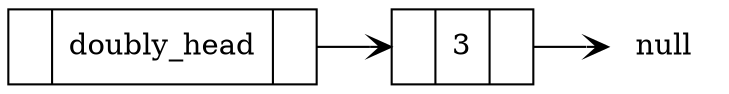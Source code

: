 digraph single_linked_list {
        rankdir=LR;
        node [shape=record];
        head [label="{ <prev> | doubly_head | <next>  }"]
        a [label="{ <prev> | 3 | <next>  }"]
        null [shape=none, label="null"];
        //null2 [shape=none, label="null"];
        head:next -> a [arrowhead=vee, tailclip=false];
        a:next -> null [arrowhead=vee, tailclip=false];
}

